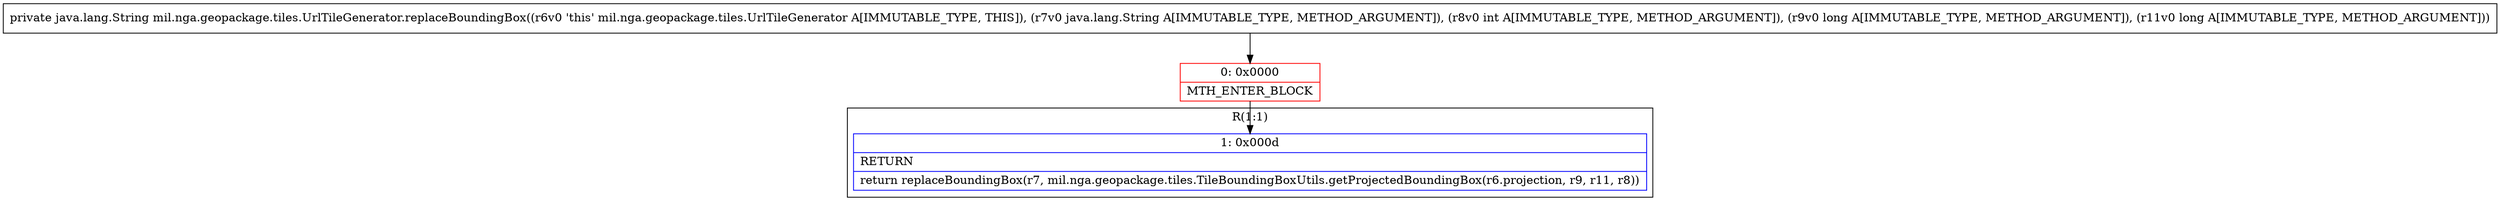 digraph "CFG formil.nga.geopackage.tiles.UrlTileGenerator.replaceBoundingBox(Ljava\/lang\/String;IJJ)Ljava\/lang\/String;" {
subgraph cluster_Region_1582373466 {
label = "R(1:1)";
node [shape=record,color=blue];
Node_1 [shape=record,label="{1\:\ 0x000d|RETURN\l|return replaceBoundingBox(r7, mil.nga.geopackage.tiles.TileBoundingBoxUtils.getProjectedBoundingBox(r6.projection, r9, r11, r8))\l}"];
}
Node_0 [shape=record,color=red,label="{0\:\ 0x0000|MTH_ENTER_BLOCK\l}"];
MethodNode[shape=record,label="{private java.lang.String mil.nga.geopackage.tiles.UrlTileGenerator.replaceBoundingBox((r6v0 'this' mil.nga.geopackage.tiles.UrlTileGenerator A[IMMUTABLE_TYPE, THIS]), (r7v0 java.lang.String A[IMMUTABLE_TYPE, METHOD_ARGUMENT]), (r8v0 int A[IMMUTABLE_TYPE, METHOD_ARGUMENT]), (r9v0 long A[IMMUTABLE_TYPE, METHOD_ARGUMENT]), (r11v0 long A[IMMUTABLE_TYPE, METHOD_ARGUMENT])) }"];
MethodNode -> Node_0;
Node_0 -> Node_1;
}

